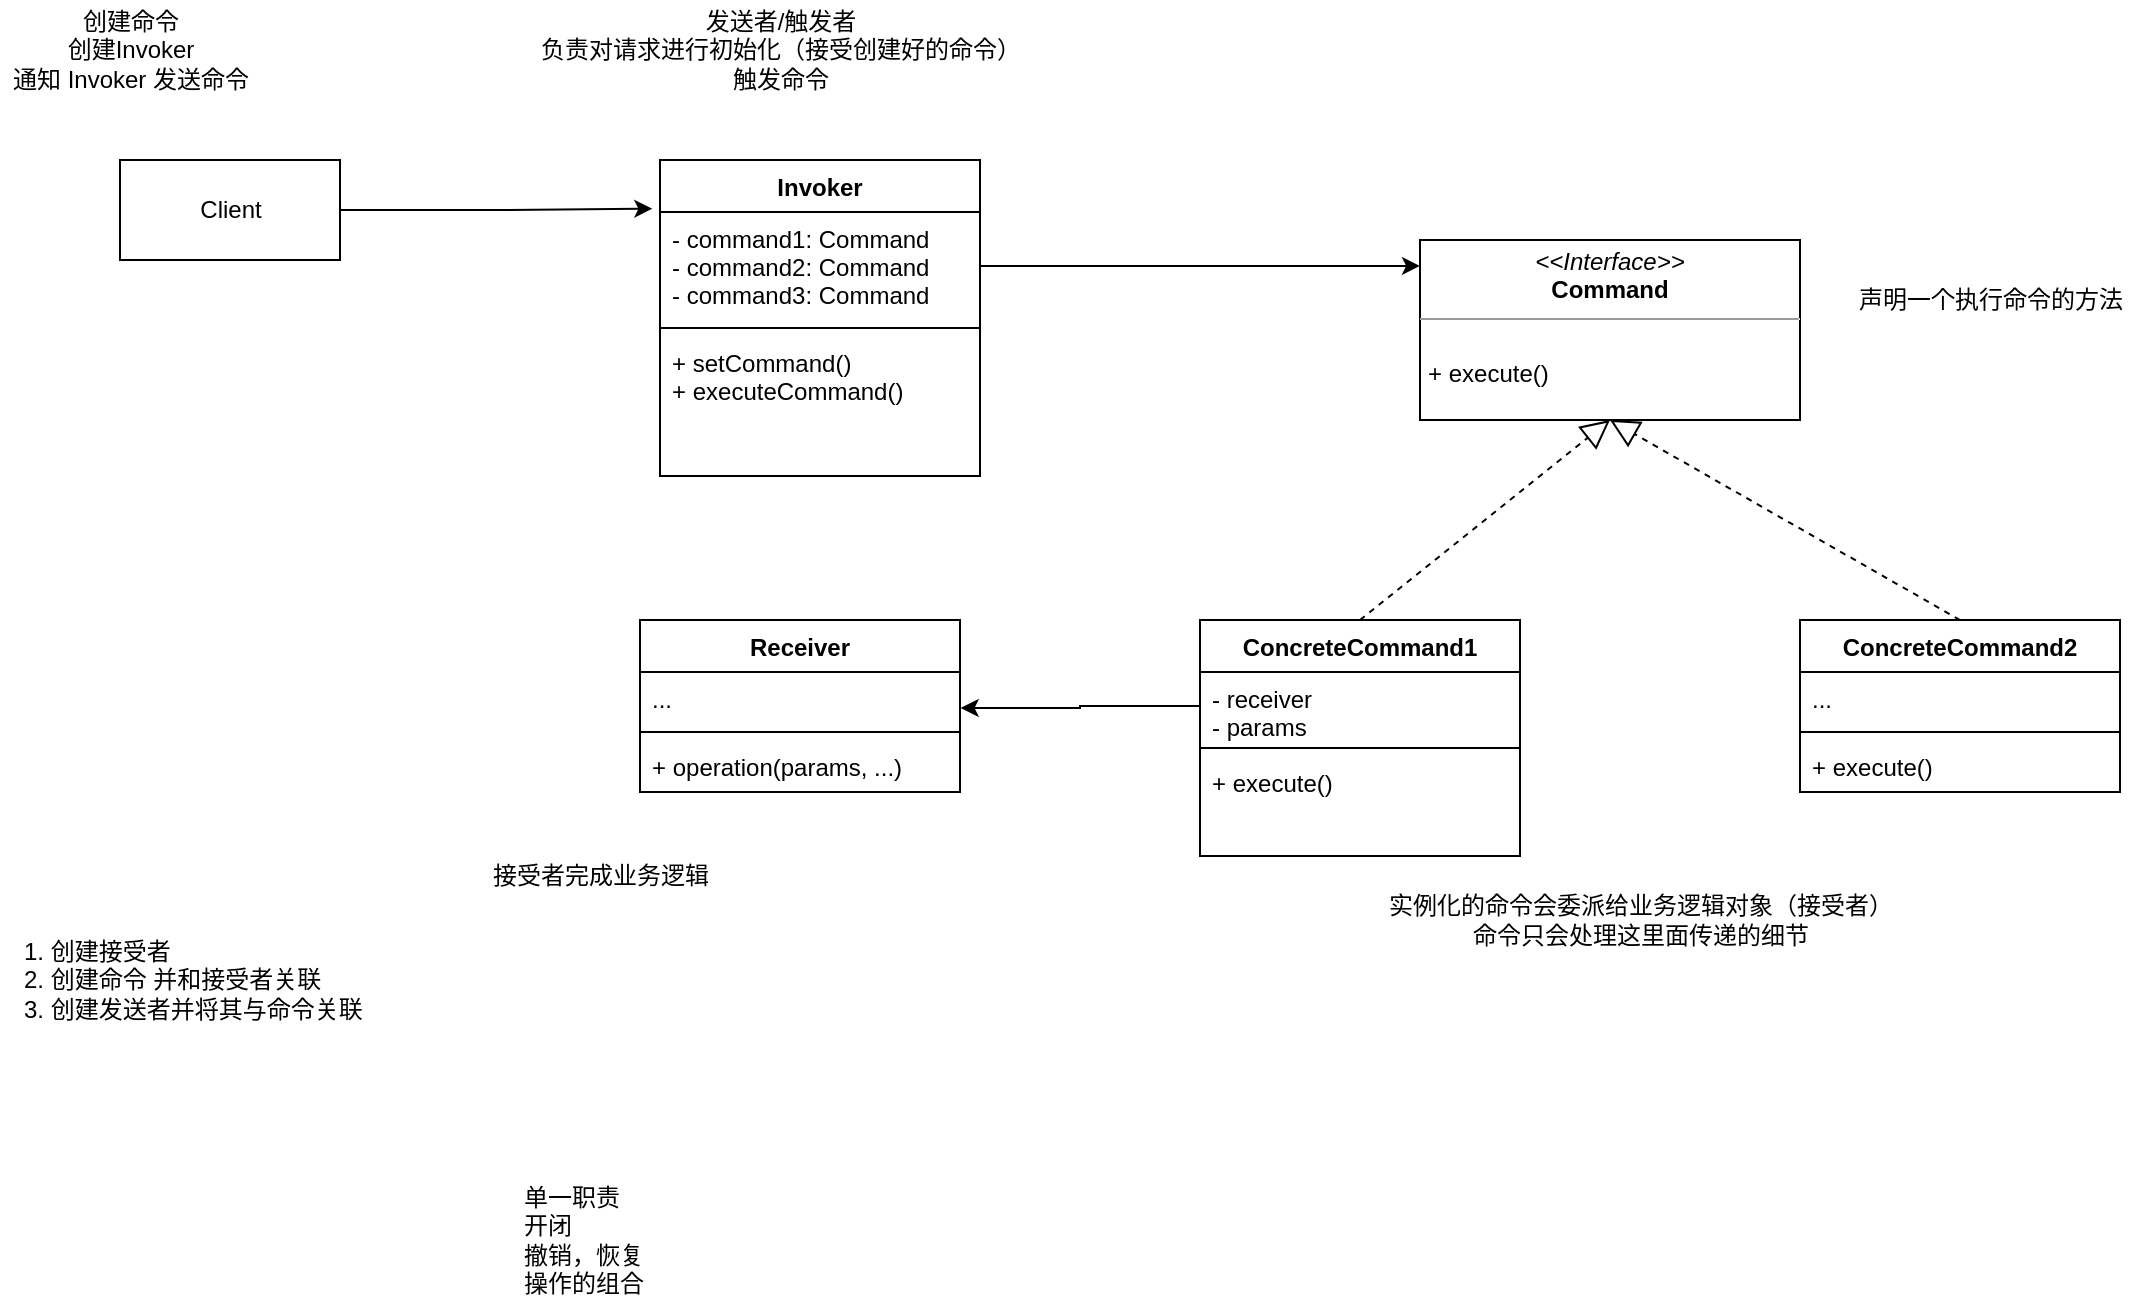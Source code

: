 <mxfile version="16.1.2" type="device"><diagram id="59kSq4T9ZsN-cm5EmX6K" name="第 1 页"><mxGraphModel dx="2458" dy="1787" grid="1" gridSize="10" guides="1" tooltips="1" connect="1" arrows="1" fold="1" page="1" pageScale="1" pageWidth="1169" pageHeight="827" math="0" shadow="0"><root><mxCell id="0"/><mxCell id="1" parent="0"/><mxCell id="IcDtaAhEqen7i4BHny7N-1" value="&lt;p style=&quot;margin: 0px ; margin-top: 4px ; text-align: center&quot;&gt;&lt;i&gt;&amp;lt;&amp;lt;Interface&amp;gt;&amp;gt;&lt;/i&gt;&lt;br&gt;&lt;b&gt;Command&lt;/b&gt;&lt;/p&gt;&lt;hr size=&quot;1&quot;&gt;&lt;p style=&quot;margin: 0px ; margin-left: 4px&quot;&gt;&lt;/p&gt;&lt;p style=&quot;margin: 0px ; margin-left: 4px&quot;&gt;&lt;br&gt;+ execute()&lt;/p&gt;" style="verticalAlign=top;align=left;overflow=fill;fontSize=12;fontFamily=Helvetica;html=1;" vertex="1" parent="1"><mxGeometry x="750" y="250" width="190" height="90" as="geometry"/></mxCell><mxCell id="IcDtaAhEqen7i4BHny7N-2" value="声明一个执行命令的方法" style="text;html=1;align=center;verticalAlign=middle;resizable=0;points=[];autosize=1;strokeColor=none;fillColor=none;" vertex="1" parent="1"><mxGeometry x="960" y="270" width="150" height="20" as="geometry"/></mxCell><mxCell id="IcDtaAhEqen7i4BHny7N-3" value="ConcreteCommand1" style="swimlane;fontStyle=1;align=center;verticalAlign=top;childLayout=stackLayout;horizontal=1;startSize=26;horizontalStack=0;resizeParent=1;resizeParentMax=0;resizeLast=0;collapsible=1;marginBottom=0;" vertex="1" parent="1"><mxGeometry x="640" y="440" width="160" height="118" as="geometry"/></mxCell><mxCell id="IcDtaAhEqen7i4BHny7N-4" value="- receiver&#10;- params" style="text;strokeColor=none;fillColor=none;align=left;verticalAlign=top;spacingLeft=4;spacingRight=4;overflow=hidden;rotatable=0;points=[[0,0.5],[1,0.5]];portConstraint=eastwest;" vertex="1" parent="IcDtaAhEqen7i4BHny7N-3"><mxGeometry y="26" width="160" height="34" as="geometry"/></mxCell><mxCell id="IcDtaAhEqen7i4BHny7N-5" value="" style="line;strokeWidth=1;fillColor=none;align=left;verticalAlign=middle;spacingTop=-1;spacingLeft=3;spacingRight=3;rotatable=0;labelPosition=right;points=[];portConstraint=eastwest;" vertex="1" parent="IcDtaAhEqen7i4BHny7N-3"><mxGeometry y="60" width="160" height="8" as="geometry"/></mxCell><mxCell id="IcDtaAhEqen7i4BHny7N-6" value="+ execute()" style="text;strokeColor=none;fillColor=none;align=left;verticalAlign=top;spacingLeft=4;spacingRight=4;overflow=hidden;rotatable=0;points=[[0,0.5],[1,0.5]];portConstraint=eastwest;" vertex="1" parent="IcDtaAhEqen7i4BHny7N-3"><mxGeometry y="68" width="160" height="50" as="geometry"/></mxCell><mxCell id="IcDtaAhEqen7i4BHny7N-7" value="ConcreteCommand2" style="swimlane;fontStyle=1;align=center;verticalAlign=top;childLayout=stackLayout;horizontal=1;startSize=26;horizontalStack=0;resizeParent=1;resizeParentMax=0;resizeLast=0;collapsible=1;marginBottom=0;" vertex="1" parent="1"><mxGeometry x="940" y="440" width="160" height="86" as="geometry"/></mxCell><mxCell id="IcDtaAhEqen7i4BHny7N-8" value="..." style="text;strokeColor=none;fillColor=none;align=left;verticalAlign=top;spacingLeft=4;spacingRight=4;overflow=hidden;rotatable=0;points=[[0,0.5],[1,0.5]];portConstraint=eastwest;" vertex="1" parent="IcDtaAhEqen7i4BHny7N-7"><mxGeometry y="26" width="160" height="26" as="geometry"/></mxCell><mxCell id="IcDtaAhEqen7i4BHny7N-9" value="" style="line;strokeWidth=1;fillColor=none;align=left;verticalAlign=middle;spacingTop=-1;spacingLeft=3;spacingRight=3;rotatable=0;labelPosition=right;points=[];portConstraint=eastwest;" vertex="1" parent="IcDtaAhEqen7i4BHny7N-7"><mxGeometry y="52" width="160" height="8" as="geometry"/></mxCell><mxCell id="IcDtaAhEqen7i4BHny7N-10" value="+ execute()" style="text;strokeColor=none;fillColor=none;align=left;verticalAlign=top;spacingLeft=4;spacingRight=4;overflow=hidden;rotatable=0;points=[[0,0.5],[1,0.5]];portConstraint=eastwest;" vertex="1" parent="IcDtaAhEqen7i4BHny7N-7"><mxGeometry y="60" width="160" height="26" as="geometry"/></mxCell><mxCell id="IcDtaAhEqen7i4BHny7N-11" value="实例化的命令会委派给业务逻辑对象（接受者）&lt;br&gt;命令只会处理这里面传递的细节" style="text;html=1;align=center;verticalAlign=middle;resizable=0;points=[];autosize=1;strokeColor=none;fillColor=none;" vertex="1" parent="1"><mxGeometry x="725" y="575" width="270" height="30" as="geometry"/></mxCell><mxCell id="IcDtaAhEqen7i4BHny7N-12" value="" style="endArrow=block;dashed=1;endFill=0;endSize=12;html=1;rounded=0;exitX=0.5;exitY=0;exitDx=0;exitDy=0;entryX=0.5;entryY=1;entryDx=0;entryDy=0;" edge="1" parent="1" source="IcDtaAhEqen7i4BHny7N-3" target="IcDtaAhEqen7i4BHny7N-1"><mxGeometry width="160" relative="1" as="geometry"><mxPoint x="660" y="460" as="sourcePoint"/><mxPoint x="820" y="460" as="targetPoint"/></mxGeometry></mxCell><mxCell id="IcDtaAhEqen7i4BHny7N-13" value="" style="endArrow=block;dashed=1;endFill=0;endSize=12;html=1;rounded=0;exitX=0.5;exitY=0;exitDx=0;exitDy=0;entryX=0.5;entryY=1;entryDx=0;entryDy=0;" edge="1" parent="1" source="IcDtaAhEqen7i4BHny7N-7" target="IcDtaAhEqen7i4BHny7N-1"><mxGeometry width="160" relative="1" as="geometry"><mxPoint x="660" y="460" as="sourcePoint"/><mxPoint x="820" y="460" as="targetPoint"/></mxGeometry></mxCell><mxCell id="IcDtaAhEqen7i4BHny7N-14" value="Receiver" style="swimlane;fontStyle=1;align=center;verticalAlign=top;childLayout=stackLayout;horizontal=1;startSize=26;horizontalStack=0;resizeParent=1;resizeParentMax=0;resizeLast=0;collapsible=1;marginBottom=0;" vertex="1" parent="1"><mxGeometry x="360" y="440" width="160" height="86" as="geometry"/></mxCell><mxCell id="IcDtaAhEqen7i4BHny7N-15" value="..." style="text;strokeColor=none;fillColor=none;align=left;verticalAlign=top;spacingLeft=4;spacingRight=4;overflow=hidden;rotatable=0;points=[[0,0.5],[1,0.5]];portConstraint=eastwest;" vertex="1" parent="IcDtaAhEqen7i4BHny7N-14"><mxGeometry y="26" width="160" height="26" as="geometry"/></mxCell><mxCell id="IcDtaAhEqen7i4BHny7N-16" value="" style="line;strokeWidth=1;fillColor=none;align=left;verticalAlign=middle;spacingTop=-1;spacingLeft=3;spacingRight=3;rotatable=0;labelPosition=right;points=[];portConstraint=eastwest;" vertex="1" parent="IcDtaAhEqen7i4BHny7N-14"><mxGeometry y="52" width="160" height="8" as="geometry"/></mxCell><mxCell id="IcDtaAhEqen7i4BHny7N-17" value="+ operation(params, ...)" style="text;strokeColor=none;fillColor=none;align=left;verticalAlign=top;spacingLeft=4;spacingRight=4;overflow=hidden;rotatable=0;points=[[0,0.5],[1,0.5]];portConstraint=eastwest;" vertex="1" parent="IcDtaAhEqen7i4BHny7N-14"><mxGeometry y="60" width="160" height="26" as="geometry"/></mxCell><mxCell id="IcDtaAhEqen7i4BHny7N-19" style="edgeStyle=orthogonalEdgeStyle;rounded=0;orthogonalLoop=1;jettySize=auto;html=1;entryX=1.002;entryY=0.692;entryDx=0;entryDy=0;entryPerimeter=0;" edge="1" parent="1" source="IcDtaAhEqen7i4BHny7N-4" target="IcDtaAhEqen7i4BHny7N-15"><mxGeometry relative="1" as="geometry"/></mxCell><mxCell id="IcDtaAhEqen7i4BHny7N-20" value="接受者完成业务逻辑" style="text;html=1;align=center;verticalAlign=middle;resizable=0;points=[];autosize=1;strokeColor=none;fillColor=none;" vertex="1" parent="1"><mxGeometry x="280" y="558" width="120" height="20" as="geometry"/></mxCell><mxCell id="IcDtaAhEqen7i4BHny7N-21" value="Invoker" style="swimlane;fontStyle=1;align=center;verticalAlign=top;childLayout=stackLayout;horizontal=1;startSize=26;horizontalStack=0;resizeParent=1;resizeParentMax=0;resizeLast=0;collapsible=1;marginBottom=0;" vertex="1" parent="1"><mxGeometry x="370" y="210" width="160" height="158" as="geometry"/></mxCell><mxCell id="IcDtaAhEqen7i4BHny7N-22" value="- command1: Command&#10;- command2: Command&#10;- command3: Command&#10;" style="text;strokeColor=none;fillColor=none;align=left;verticalAlign=top;spacingLeft=4;spacingRight=4;overflow=hidden;rotatable=0;points=[[0,0.5],[1,0.5]];portConstraint=eastwest;" vertex="1" parent="IcDtaAhEqen7i4BHny7N-21"><mxGeometry y="26" width="160" height="54" as="geometry"/></mxCell><mxCell id="IcDtaAhEqen7i4BHny7N-23" value="" style="line;strokeWidth=1;fillColor=none;align=left;verticalAlign=middle;spacingTop=-1;spacingLeft=3;spacingRight=3;rotatable=0;labelPosition=right;points=[];portConstraint=eastwest;" vertex="1" parent="IcDtaAhEqen7i4BHny7N-21"><mxGeometry y="80" width="160" height="8" as="geometry"/></mxCell><mxCell id="IcDtaAhEqen7i4BHny7N-24" value="+ setCommand()&#10;+ executeCommand()" style="text;strokeColor=none;fillColor=none;align=left;verticalAlign=top;spacingLeft=4;spacingRight=4;overflow=hidden;rotatable=0;points=[[0,0.5],[1,0.5]];portConstraint=eastwest;" vertex="1" parent="IcDtaAhEqen7i4BHny7N-21"><mxGeometry y="88" width="160" height="70" as="geometry"/></mxCell><mxCell id="IcDtaAhEqen7i4BHny7N-26" style="edgeStyle=orthogonalEdgeStyle;rounded=0;orthogonalLoop=1;jettySize=auto;html=1;entryX=0;entryY=0.144;entryDx=0;entryDy=0;entryPerimeter=0;" edge="1" parent="1" source="IcDtaAhEqen7i4BHny7N-22" target="IcDtaAhEqen7i4BHny7N-1"><mxGeometry relative="1" as="geometry"/></mxCell><mxCell id="IcDtaAhEqen7i4BHny7N-27" value="发送者/触发者&lt;br&gt;负责对请求进行初始化（接受创建好的命令）&lt;br&gt;触发命令" style="text;html=1;align=center;verticalAlign=middle;resizable=0;points=[];autosize=1;strokeColor=none;fillColor=none;" vertex="1" parent="1"><mxGeometry x="300" y="130" width="260" height="50" as="geometry"/></mxCell><mxCell id="IcDtaAhEqen7i4BHny7N-29" style="edgeStyle=orthogonalEdgeStyle;rounded=0;orthogonalLoop=1;jettySize=auto;html=1;entryX=-0.024;entryY=0.154;entryDx=0;entryDy=0;entryPerimeter=0;" edge="1" parent="1" source="IcDtaAhEqen7i4BHny7N-28" target="IcDtaAhEqen7i4BHny7N-21"><mxGeometry relative="1" as="geometry"/></mxCell><mxCell id="IcDtaAhEqen7i4BHny7N-28" value="Client" style="html=1;" vertex="1" parent="1"><mxGeometry x="100" y="210" width="110" height="50" as="geometry"/></mxCell><mxCell id="IcDtaAhEqen7i4BHny7N-30" value="创建命令&lt;br&gt;创建Invoker&lt;br&gt;通知 Invoker 发送命令" style="text;html=1;align=center;verticalAlign=middle;resizable=0;points=[];autosize=1;strokeColor=none;fillColor=none;" vertex="1" parent="1"><mxGeometry x="40" y="130" width="130" height="50" as="geometry"/></mxCell><mxCell id="IcDtaAhEqen7i4BHny7N-31" value="1. 创建接受者&lt;br&gt;2. 创建命令 并和接受者关联&lt;br&gt;3. 创建发送者并将其与命令关联" style="text;html=1;align=left;verticalAlign=middle;resizable=0;points=[];autosize=1;strokeColor=none;fillColor=none;" vertex="1" parent="1"><mxGeometry x="50" y="595" width="180" height="50" as="geometry"/></mxCell><mxCell id="IcDtaAhEqen7i4BHny7N-32" value="单一职责&lt;br&gt;开闭&lt;br&gt;撤销，恢复&lt;br&gt;&lt;div style=&quot;&quot;&gt;&lt;span&gt;操作的组合&lt;/span&gt;&lt;/div&gt;" style="text;html=1;align=left;verticalAlign=middle;resizable=0;points=[];autosize=1;strokeColor=none;fillColor=none;" vertex="1" parent="1"><mxGeometry x="300" y="720" width="80" height="60" as="geometry"/></mxCell></root></mxGraphModel></diagram></mxfile>
